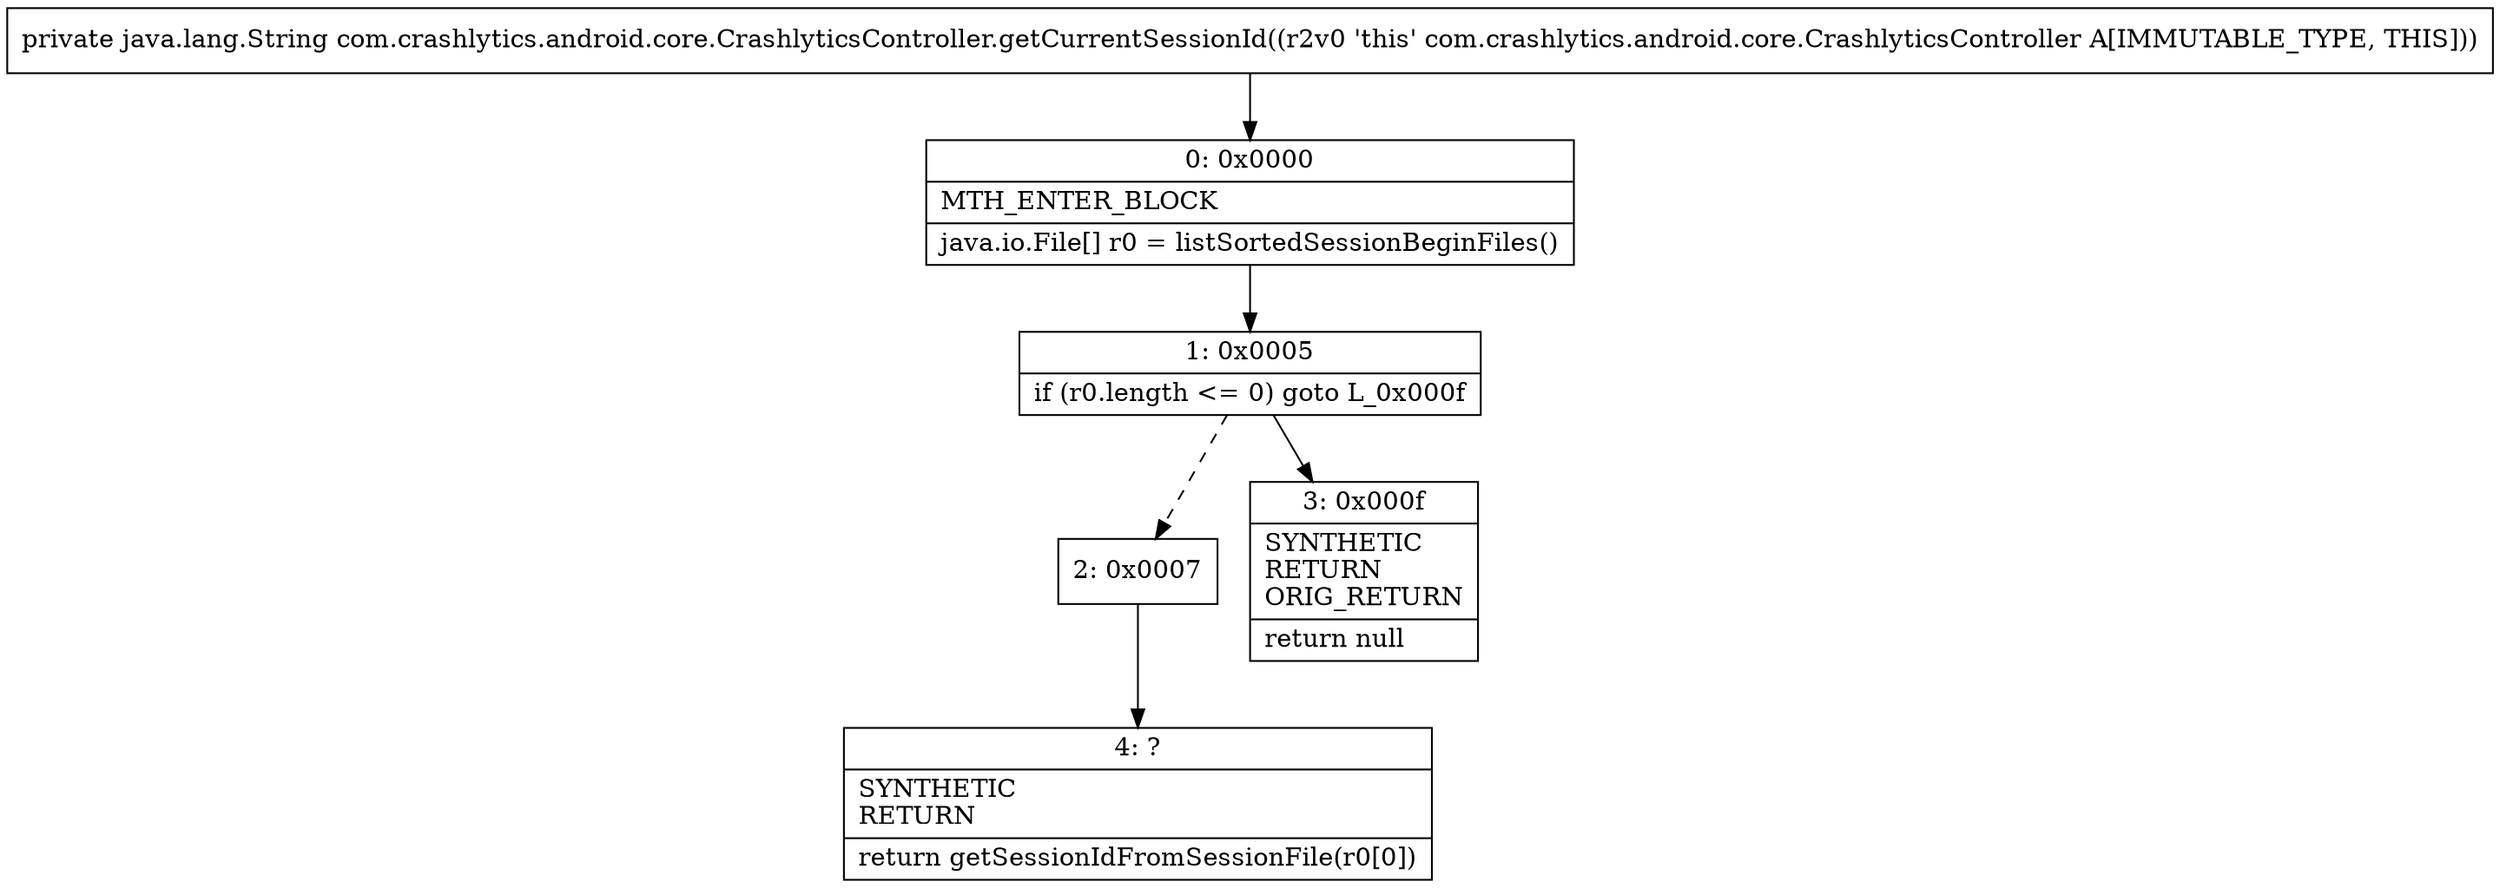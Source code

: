digraph "CFG forcom.crashlytics.android.core.CrashlyticsController.getCurrentSessionId()Ljava\/lang\/String;" {
Node_0 [shape=record,label="{0\:\ 0x0000|MTH_ENTER_BLOCK\l|java.io.File[] r0 = listSortedSessionBeginFiles()\l}"];
Node_1 [shape=record,label="{1\:\ 0x0005|if (r0.length \<= 0) goto L_0x000f\l}"];
Node_2 [shape=record,label="{2\:\ 0x0007}"];
Node_3 [shape=record,label="{3\:\ 0x000f|SYNTHETIC\lRETURN\lORIG_RETURN\l|return null\l}"];
Node_4 [shape=record,label="{4\:\ ?|SYNTHETIC\lRETURN\l|return getSessionIdFromSessionFile(r0[0])\l}"];
MethodNode[shape=record,label="{private java.lang.String com.crashlytics.android.core.CrashlyticsController.getCurrentSessionId((r2v0 'this' com.crashlytics.android.core.CrashlyticsController A[IMMUTABLE_TYPE, THIS])) }"];
MethodNode -> Node_0;
Node_0 -> Node_1;
Node_1 -> Node_2[style=dashed];
Node_1 -> Node_3;
Node_2 -> Node_4;
}

